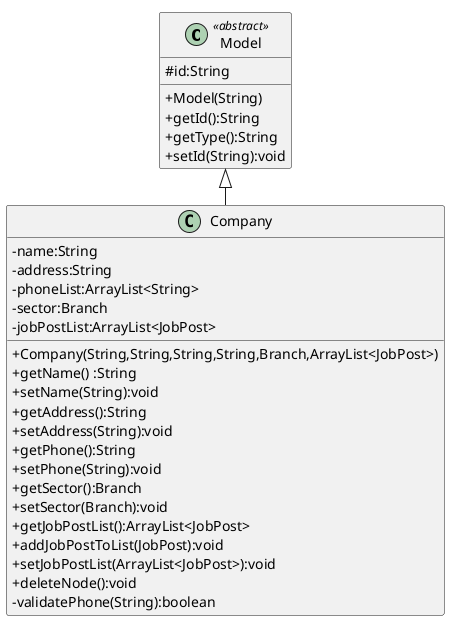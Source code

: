 @startuml
skinparam classAttributeIconSize 0
!pragma layout smetana

class Model<<abstract>>{
    #id:String
    +Model(String)
    +getId():String
    +getType():String
    +setId(String):void
}

class Company extends Model{
    -name:String
    -address:String
    -phoneList:ArrayList<String>
    -sector:Branch
    -jobPostList:ArrayList<JobPost>
    +Company(String,String,String,String,Branch,ArrayList<JobPost>)
    +getName() :String
    +setName(String):void
    +getAddress():String
    +setAddress(String):void
    +getPhone():String
    +setPhone(String):void
    +getSector():Branch
    +setSector(Branch):void
    +getJobPostList():ArrayList<JobPost>
    +addJobPostToList(JobPost):void
    +setJobPostList(ArrayList<JobPost>):void
    +deleteNode():void
    -validatePhone(String):boolean
}
@enduml